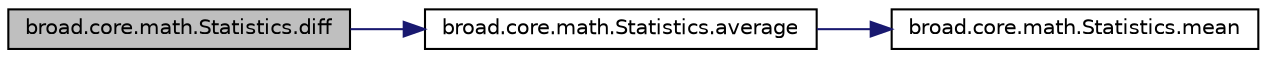 digraph "broad.core.math.Statistics.diff"
{
  edge [fontname="Helvetica",fontsize="10",labelfontname="Helvetica",labelfontsize="10"];
  node [fontname="Helvetica",fontsize="10",shape=record];
  rankdir="LR";
  Node1 [label="broad.core.math.Statistics.diff",height=0.2,width=0.4,color="black", fillcolor="grey75", style="filled" fontcolor="black"];
  Node1 -> Node2 [color="midnightblue",fontsize="10",style="solid",fontname="Helvetica"];
  Node2 [label="broad.core.math.Statistics.average",height=0.2,width=0.4,color="black", fillcolor="white", style="filled",URL="$classbroad_1_1core_1_1math_1_1_statistics.html#abafc7a9389cb75cda5439655f6a99e32"];
  Node2 -> Node3 [color="midnightblue",fontsize="10",style="solid",fontname="Helvetica"];
  Node3 [label="broad.core.math.Statistics.mean",height=0.2,width=0.4,color="black", fillcolor="white", style="filled",URL="$classbroad_1_1core_1_1math_1_1_statistics.html#a6cee05563e8d7390baaf1248fddc8596"];
}
